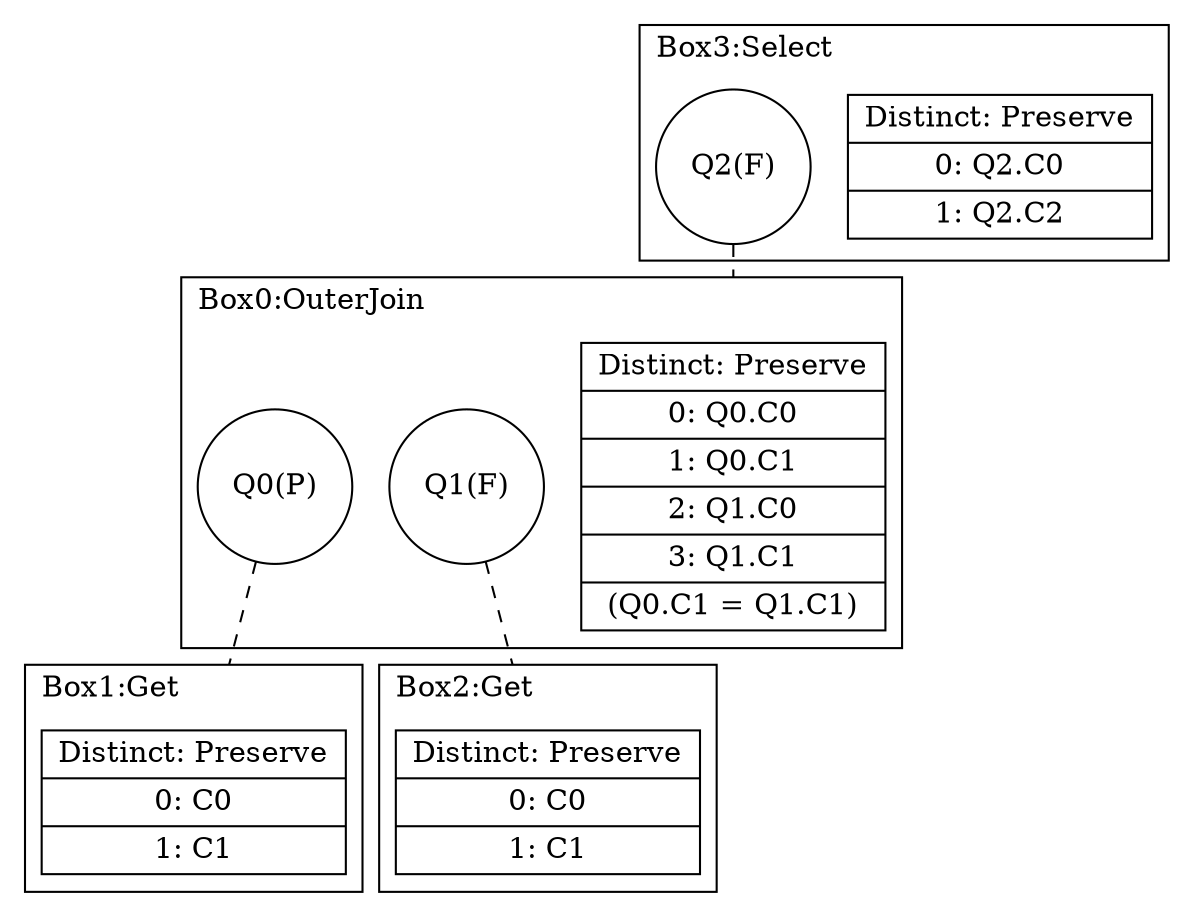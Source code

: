 digraph G {
    compound = true
    labeljust = l
    label = ""
    node [ shape = box ]
    subgraph cluster3 {
        label = "Box3:Select"
        boxhead3 [ shape = record, label = "{ Distinct: Preserve| 0: Q2.C0| 1: Q2.C2 }" ]
        {
            rank = same
            node [ shape = circle ]
            Q2 [ label = "Q2(F)" ]
        }
    }
    subgraph cluster0 {
        label = "Box0:OuterJoin"
        boxhead0 [ shape = record, label = "{ Distinct: Preserve| 0: Q0.C0| 1: Q0.C1| 2: Q1.C0| 3: Q1.C1| (Q0.C1 = Q1.C1) }" ]
        {
            rank = same
            node [ shape = circle ]
            Q0 [ label = "Q0(P)" ]
            Q1 [ label = "Q1(F)" ]
        }
    }
    subgraph cluster1 {
        label = "Box1:Get"
        boxhead1 [ shape = record, label = "{ Distinct: Preserve| 0: C0| 1: C1 }" ]
        {
            rank = same
        }
    }
    subgraph cluster2 {
        label = "Box2:Get"
        boxhead2 [ shape = record, label = "{ Distinct: Preserve| 0: C0| 1: C1 }" ]
        {
            rank = same
        }
    }
    edge [ arrowhead = none, style = dashed ]
    Q2 -> boxhead0 [ lhead = cluster0 ]
    Q0 -> boxhead1 [ lhead = cluster1 ]
    Q1 -> boxhead2 [ lhead = cluster2 ]
}
